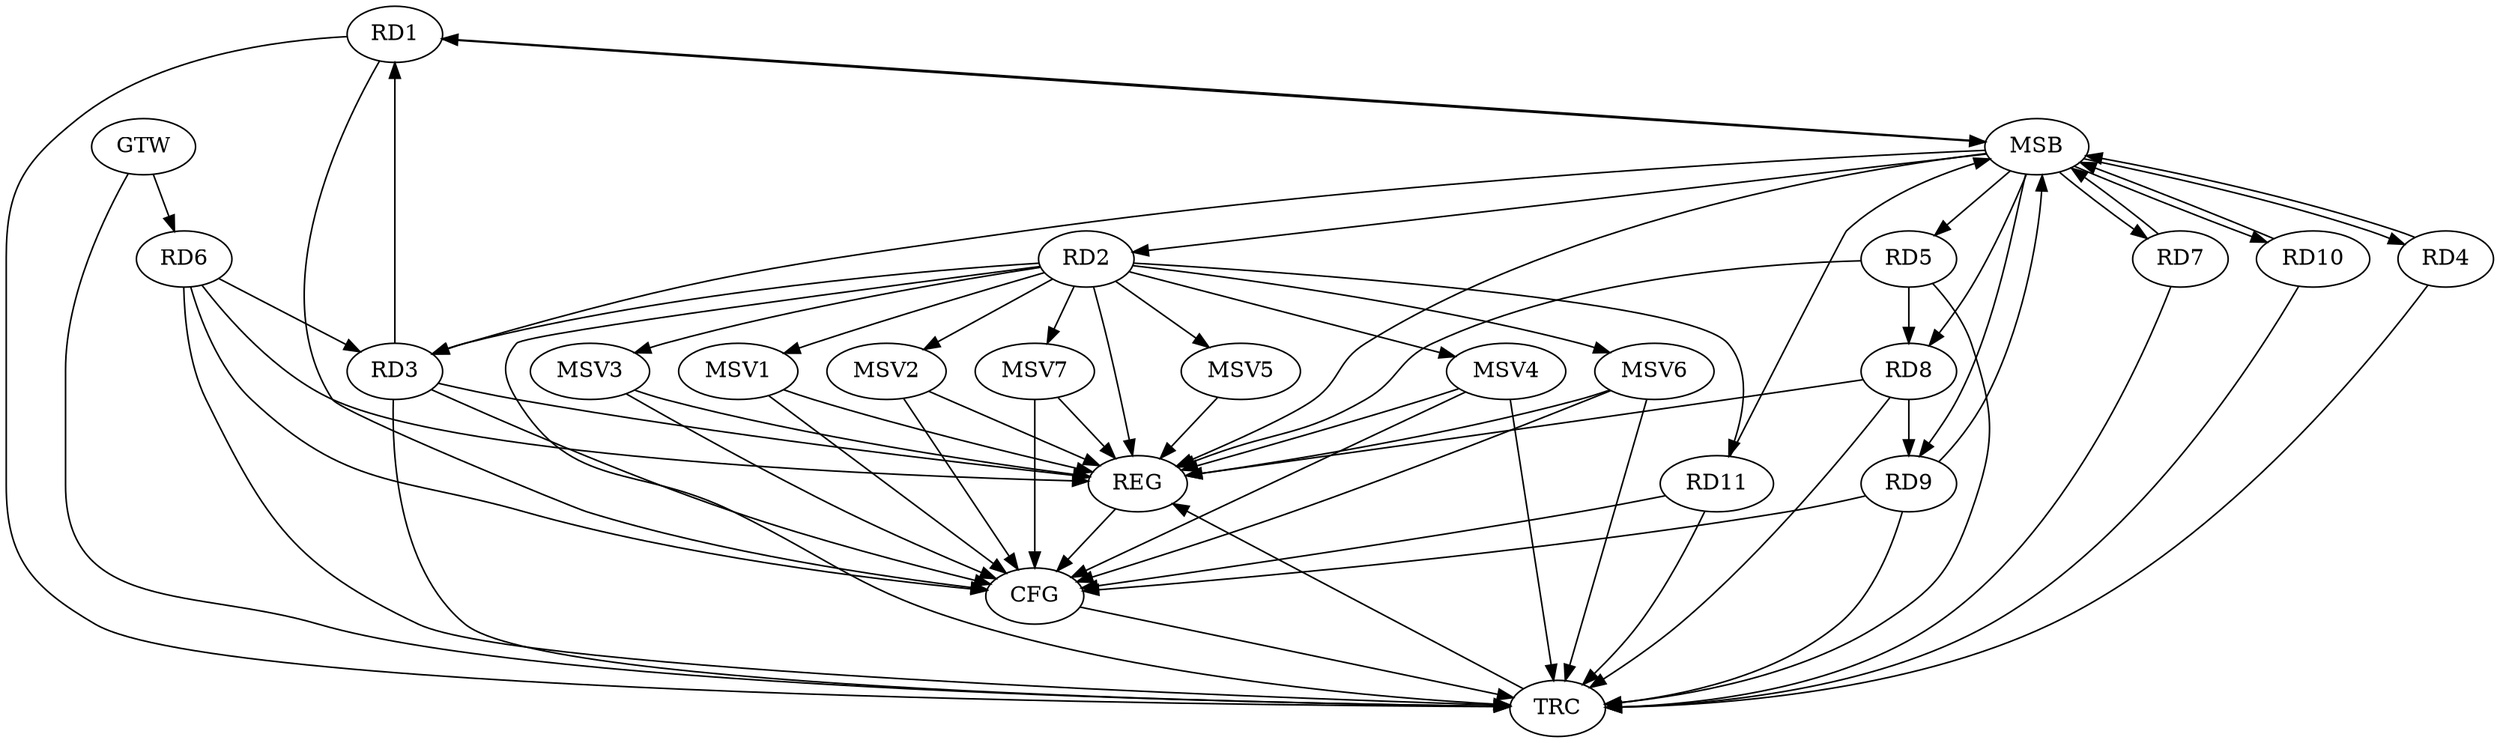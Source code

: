 strict digraph G {
  RD1 [ label="RD1" ];
  RD2 [ label="RD2" ];
  RD3 [ label="RD3" ];
  RD4 [ label="RD4" ];
  RD5 [ label="RD5" ];
  RD6 [ label="RD6" ];
  RD7 [ label="RD7" ];
  RD8 [ label="RD8" ];
  RD9 [ label="RD9" ];
  RD10 [ label="RD10" ];
  RD11 [ label="RD11" ];
  GTW [ label="GTW" ];
  REG [ label="REG" ];
  MSB [ label="MSB" ];
  CFG [ label="CFG" ];
  TRC [ label="TRC" ];
  MSV1 [ label="MSV1" ];
  MSV2 [ label="MSV2" ];
  MSV3 [ label="MSV3" ];
  MSV4 [ label="MSV4" ];
  MSV5 [ label="MSV5" ];
  MSV6 [ label="MSV6" ];
  MSV7 [ label="MSV7" ];
  RD3 -> RD1;
  RD2 -> RD3;
  RD2 -> RD11;
  RD6 -> RD3;
  RD5 -> RD8;
  RD8 -> RD9;
  GTW -> RD6;
  RD2 -> REG;
  RD3 -> REG;
  RD5 -> REG;
  RD6 -> REG;
  RD8 -> REG;
  RD1 -> MSB;
  MSB -> RD7;
  MSB -> RD9;
  MSB -> RD10;
  MSB -> REG;
  RD4 -> MSB;
  MSB -> RD1;
  MSB -> RD3;
  MSB -> RD8;
  RD7 -> MSB;
  RD9 -> MSB;
  MSB -> RD2;
  MSB -> RD4;
  MSB -> RD5;
  RD10 -> MSB;
  RD11 -> MSB;
  RD3 -> CFG;
  RD9 -> CFG;
  RD1 -> CFG;
  RD11 -> CFG;
  RD6 -> CFG;
  REG -> CFG;
  RD1 -> TRC;
  RD2 -> TRC;
  RD3 -> TRC;
  RD4 -> TRC;
  RD5 -> TRC;
  RD6 -> TRC;
  RD7 -> TRC;
  RD8 -> TRC;
  RD9 -> TRC;
  RD10 -> TRC;
  RD11 -> TRC;
  GTW -> TRC;
  CFG -> TRC;
  TRC -> REG;
  RD2 -> MSV1;
  MSV1 -> REG;
  MSV1 -> CFG;
  RD2 -> MSV2;
  MSV2 -> REG;
  MSV2 -> CFG;
  RD2 -> MSV3;
  MSV3 -> REG;
  MSV3 -> CFG;
  RD2 -> MSV4;
  RD2 -> MSV5;
  MSV4 -> REG;
  MSV4 -> TRC;
  MSV4 -> CFG;
  MSV5 -> REG;
  RD2 -> MSV6;
  RD2 -> MSV7;
  MSV6 -> REG;
  MSV6 -> TRC;
  MSV6 -> CFG;
  MSV7 -> REG;
  MSV7 -> CFG;
}
